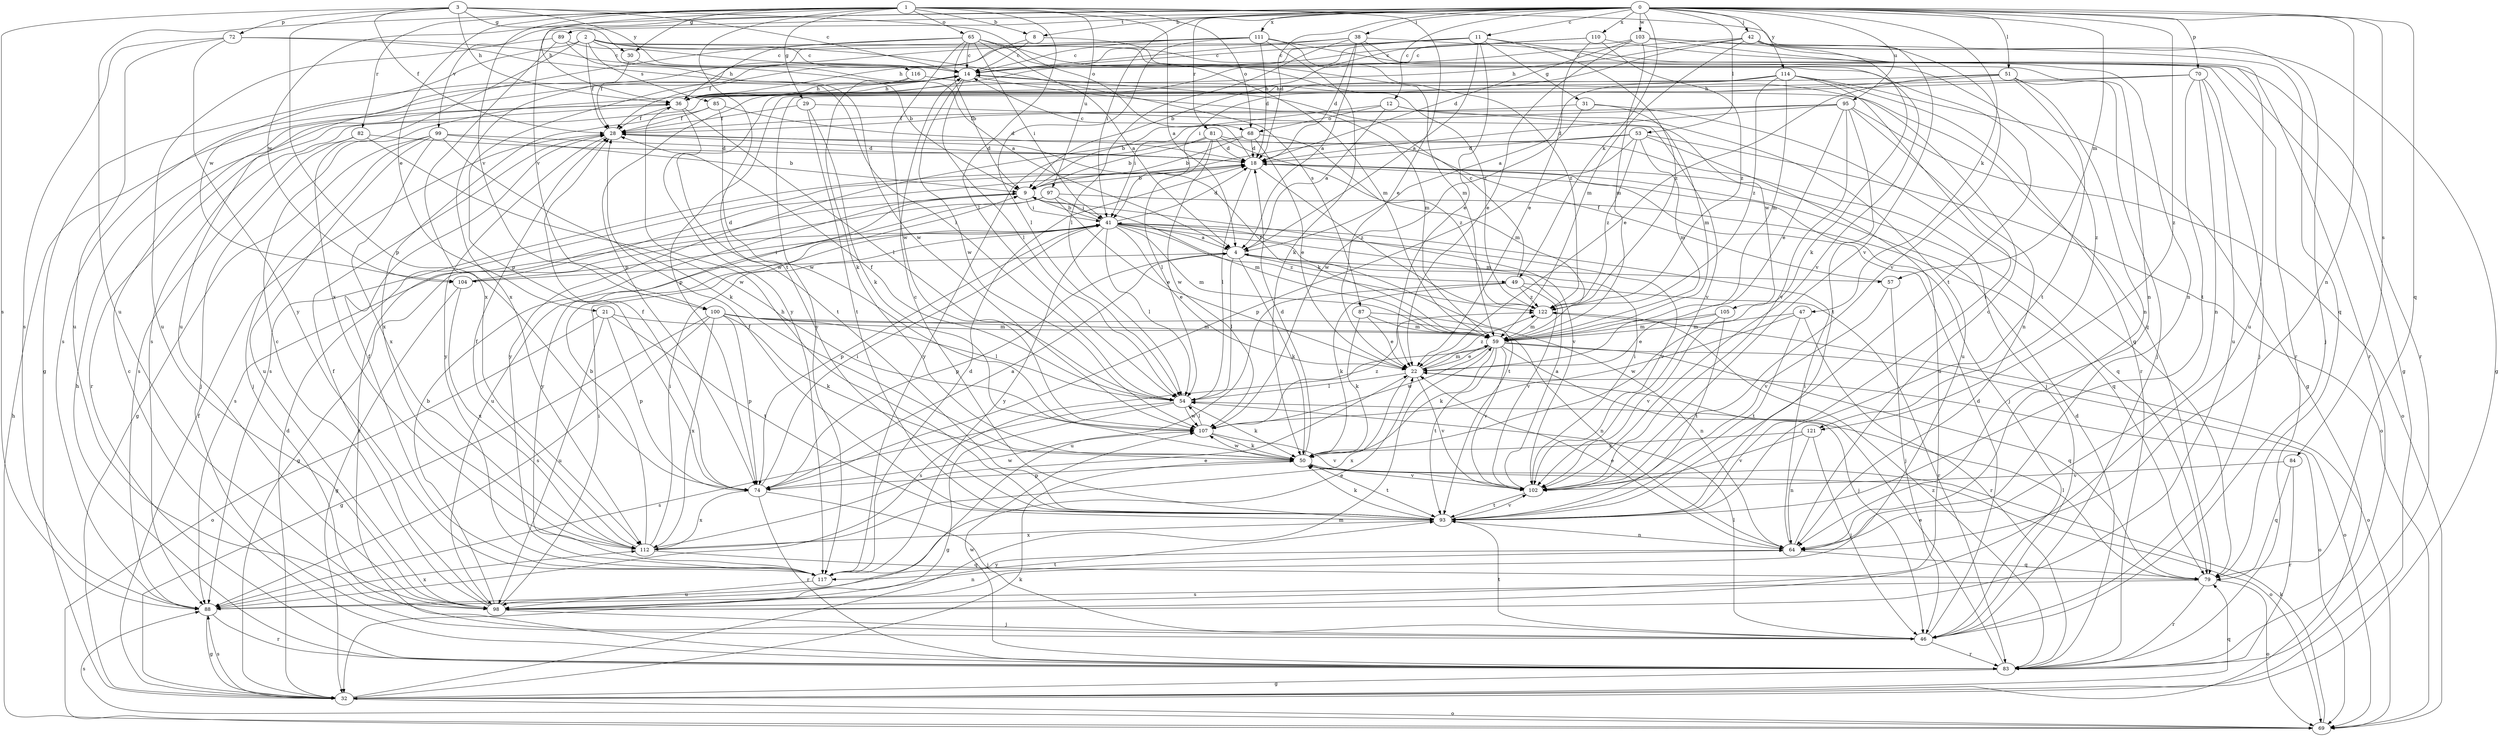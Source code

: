strict digraph  {
0;
1;
2;
3;
4;
8;
9;
11;
12;
14;
18;
21;
22;
28;
29;
30;
31;
32;
36;
38;
41;
42;
46;
47;
49;
50;
51;
53;
54;
57;
59;
64;
65;
68;
69;
70;
72;
74;
79;
81;
82;
83;
84;
85;
87;
88;
89;
93;
95;
97;
98;
99;
100;
102;
103;
104;
105;
107;
110;
111;
112;
114;
116;
117;
121;
122;
0 -> 8  [label=b];
0 -> 11  [label=c];
0 -> 12  [label=c];
0 -> 18  [label=d];
0 -> 38  [label=i];
0 -> 41  [label=i];
0 -> 42  [label=j];
0 -> 47  [label=k];
0 -> 49  [label=k];
0 -> 51  [label=l];
0 -> 53  [label=l];
0 -> 57  [label=m];
0 -> 64  [label=n];
0 -> 70  [label=p];
0 -> 79  [label=q];
0 -> 81  [label=r];
0 -> 84  [label=s];
0 -> 89  [label=t];
0 -> 95  [label=u];
0 -> 99  [label=v];
0 -> 100  [label=v];
0 -> 103  [label=w];
0 -> 104  [label=w];
0 -> 110  [label=x];
0 -> 111  [label=x];
0 -> 114  [label=y];
0 -> 121  [label=z];
1 -> 4  [label=a];
1 -> 8  [label=b];
1 -> 21  [label=e];
1 -> 22  [label=e];
1 -> 29  [label=g];
1 -> 30  [label=g];
1 -> 36  [label=h];
1 -> 54  [label=l];
1 -> 65  [label=o];
1 -> 68  [label=o];
1 -> 82  [label=r];
1 -> 93  [label=t];
1 -> 97  [label=u];
1 -> 98  [label=u];
1 -> 100  [label=v];
1 -> 102  [label=v];
2 -> 9  [label=b];
2 -> 14  [label=c];
2 -> 28  [label=f];
2 -> 85  [label=s];
2 -> 87  [label=s];
2 -> 102  [label=v];
2 -> 104  [label=w];
2 -> 112  [label=x];
2 -> 121  [label=z];
3 -> 14  [label=c];
3 -> 28  [label=f];
3 -> 30  [label=g];
3 -> 36  [label=h];
3 -> 68  [label=o];
3 -> 72  [label=p];
3 -> 74  [label=p];
3 -> 88  [label=s];
3 -> 116  [label=y];
4 -> 49  [label=k];
4 -> 50  [label=k];
4 -> 54  [label=l];
4 -> 57  [label=m];
4 -> 74  [label=p];
4 -> 104  [label=w];
8 -> 14  [label=c];
8 -> 36  [label=h];
8 -> 59  [label=m];
9 -> 41  [label=i];
9 -> 59  [label=m];
9 -> 83  [label=r];
9 -> 102  [label=v];
9 -> 117  [label=y];
11 -> 4  [label=a];
11 -> 14  [label=c];
11 -> 22  [label=e];
11 -> 28  [label=f];
11 -> 31  [label=g];
11 -> 64  [label=n];
11 -> 74  [label=p];
11 -> 117  [label=y];
11 -> 122  [label=z];
12 -> 4  [label=a];
12 -> 41  [label=i];
12 -> 68  [label=o];
12 -> 98  [label=u];
12 -> 105  [label=w];
14 -> 36  [label=h];
14 -> 54  [label=l];
14 -> 59  [label=m];
14 -> 88  [label=s];
14 -> 107  [label=w];
18 -> 9  [label=b];
18 -> 14  [label=c];
18 -> 46  [label=j];
18 -> 54  [label=l];
18 -> 79  [label=q];
18 -> 122  [label=z];
21 -> 59  [label=m];
21 -> 69  [label=o];
21 -> 74  [label=p];
21 -> 93  [label=t];
21 -> 98  [label=u];
22 -> 54  [label=l];
22 -> 59  [label=m];
22 -> 69  [label=o];
22 -> 102  [label=v];
22 -> 112  [label=x];
22 -> 122  [label=z];
28 -> 18  [label=d];
28 -> 117  [label=y];
29 -> 28  [label=f];
29 -> 50  [label=k];
29 -> 93  [label=t];
29 -> 102  [label=v];
30 -> 4  [label=a];
30 -> 28  [label=f];
31 -> 28  [label=f];
31 -> 59  [label=m];
31 -> 79  [label=q];
31 -> 107  [label=w];
32 -> 18  [label=d];
32 -> 28  [label=f];
32 -> 50  [label=k];
32 -> 59  [label=m];
32 -> 69  [label=o];
32 -> 79  [label=q];
32 -> 88  [label=s];
36 -> 28  [label=f];
36 -> 54  [label=l];
36 -> 83  [label=r];
36 -> 93  [label=t];
38 -> 4  [label=a];
38 -> 14  [label=c];
38 -> 18  [label=d];
38 -> 32  [label=g];
38 -> 54  [label=l];
38 -> 64  [label=n];
38 -> 74  [label=p];
38 -> 93  [label=t];
41 -> 4  [label=a];
41 -> 9  [label=b];
41 -> 18  [label=d];
41 -> 22  [label=e];
41 -> 32  [label=g];
41 -> 54  [label=l];
41 -> 59  [label=m];
41 -> 74  [label=p];
41 -> 93  [label=t];
41 -> 102  [label=v];
41 -> 117  [label=y];
41 -> 122  [label=z];
42 -> 14  [label=c];
42 -> 32  [label=g];
42 -> 36  [label=h];
42 -> 41  [label=i];
42 -> 46  [label=j];
42 -> 50  [label=k];
42 -> 59  [label=m];
42 -> 102  [label=v];
46 -> 18  [label=d];
46 -> 54  [label=l];
46 -> 83  [label=r];
46 -> 93  [label=t];
47 -> 59  [label=m];
47 -> 83  [label=r];
47 -> 93  [label=t];
47 -> 107  [label=w];
49 -> 14  [label=c];
49 -> 50  [label=k];
49 -> 83  [label=r];
49 -> 98  [label=u];
49 -> 102  [label=v];
49 -> 122  [label=z];
50 -> 18  [label=d];
50 -> 69  [label=o];
50 -> 74  [label=p];
50 -> 93  [label=t];
50 -> 102  [label=v];
50 -> 107  [label=w];
51 -> 22  [label=e];
51 -> 36  [label=h];
51 -> 46  [label=j];
51 -> 64  [label=n];
51 -> 93  [label=t];
51 -> 117  [label=y];
53 -> 18  [label=d];
53 -> 59  [label=m];
53 -> 69  [label=o];
53 -> 74  [label=p];
53 -> 88  [label=s];
53 -> 98  [label=u];
53 -> 122  [label=z];
54 -> 28  [label=f];
54 -> 32  [label=g];
54 -> 50  [label=k];
54 -> 88  [label=s];
54 -> 107  [label=w];
57 -> 28  [label=f];
57 -> 46  [label=j];
57 -> 102  [label=v];
59 -> 22  [label=e];
59 -> 28  [label=f];
59 -> 46  [label=j];
59 -> 50  [label=k];
59 -> 69  [label=o];
59 -> 79  [label=q];
59 -> 88  [label=s];
59 -> 93  [label=t];
59 -> 102  [label=v];
59 -> 107  [label=w];
64 -> 14  [label=c];
64 -> 22  [label=e];
64 -> 41  [label=i];
64 -> 79  [label=q];
64 -> 117  [label=y];
65 -> 4  [label=a];
65 -> 9  [label=b];
65 -> 14  [label=c];
65 -> 36  [label=h];
65 -> 41  [label=i];
65 -> 59  [label=m];
65 -> 98  [label=u];
65 -> 107  [label=w];
65 -> 122  [label=z];
68 -> 9  [label=b];
68 -> 18  [label=d];
68 -> 22  [label=e];
68 -> 117  [label=y];
68 -> 122  [label=z];
69 -> 36  [label=h];
69 -> 50  [label=k];
69 -> 88  [label=s];
70 -> 36  [label=h];
70 -> 46  [label=j];
70 -> 64  [label=n];
70 -> 88  [label=s];
70 -> 93  [label=t];
70 -> 98  [label=u];
72 -> 14  [label=c];
72 -> 54  [label=l];
72 -> 88  [label=s];
72 -> 98  [label=u];
72 -> 117  [label=y];
74 -> 4  [label=a];
74 -> 28  [label=f];
74 -> 41  [label=i];
74 -> 46  [label=j];
74 -> 83  [label=r];
74 -> 107  [label=w];
74 -> 112  [label=x];
79 -> 54  [label=l];
79 -> 69  [label=o];
79 -> 83  [label=r];
79 -> 88  [label=s];
81 -> 9  [label=b];
81 -> 18  [label=d];
81 -> 46  [label=j];
81 -> 54  [label=l];
81 -> 59  [label=m];
81 -> 107  [label=w];
81 -> 117  [label=y];
82 -> 18  [label=d];
82 -> 46  [label=j];
82 -> 88  [label=s];
82 -> 107  [label=w];
83 -> 14  [label=c];
83 -> 18  [label=d];
83 -> 22  [label=e];
83 -> 32  [label=g];
83 -> 36  [label=h];
83 -> 107  [label=w];
83 -> 122  [label=z];
84 -> 79  [label=q];
84 -> 83  [label=r];
84 -> 102  [label=v];
85 -> 18  [label=d];
85 -> 28  [label=f];
85 -> 107  [label=w];
85 -> 112  [label=x];
87 -> 22  [label=e];
87 -> 50  [label=k];
87 -> 59  [label=m];
87 -> 64  [label=n];
88 -> 32  [label=g];
88 -> 83  [label=r];
88 -> 93  [label=t];
88 -> 112  [label=x];
89 -> 14  [label=c];
89 -> 98  [label=u];
89 -> 107  [label=w];
89 -> 112  [label=x];
93 -> 14  [label=c];
93 -> 28  [label=f];
93 -> 36  [label=h];
93 -> 50  [label=k];
93 -> 64  [label=n];
93 -> 102  [label=v];
93 -> 112  [label=x];
95 -> 9  [label=b];
95 -> 18  [label=d];
95 -> 22  [label=e];
95 -> 28  [label=f];
95 -> 64  [label=n];
95 -> 69  [label=o];
95 -> 93  [label=t];
95 -> 102  [label=v];
97 -> 22  [label=e];
97 -> 41  [label=i];
97 -> 79  [label=q];
97 -> 88  [label=s];
97 -> 98  [label=u];
98 -> 9  [label=b];
98 -> 14  [label=c];
98 -> 28  [label=f];
98 -> 41  [label=i];
98 -> 46  [label=j];
98 -> 64  [label=n];
99 -> 9  [label=b];
99 -> 18  [label=d];
99 -> 32  [label=g];
99 -> 46  [label=j];
99 -> 50  [label=k];
99 -> 98  [label=u];
99 -> 112  [label=x];
100 -> 32  [label=g];
100 -> 50  [label=k];
100 -> 54  [label=l];
100 -> 59  [label=m];
100 -> 64  [label=n];
100 -> 74  [label=p];
100 -> 88  [label=s];
100 -> 112  [label=x];
102 -> 4  [label=a];
102 -> 41  [label=i];
102 -> 93  [label=t];
103 -> 14  [label=c];
103 -> 18  [label=d];
103 -> 22  [label=e];
103 -> 59  [label=m];
103 -> 79  [label=q];
103 -> 83  [label=r];
103 -> 98  [label=u];
104 -> 18  [label=d];
104 -> 32  [label=g];
104 -> 41  [label=i];
104 -> 112  [label=x];
105 -> 22  [label=e];
105 -> 59  [label=m];
105 -> 93  [label=t];
105 -> 102  [label=v];
107 -> 50  [label=k];
107 -> 54  [label=l];
107 -> 102  [label=v];
107 -> 122  [label=z];
110 -> 9  [label=b];
110 -> 14  [label=c];
110 -> 22  [label=e];
110 -> 83  [label=r];
110 -> 122  [label=z];
111 -> 14  [label=c];
111 -> 18  [label=d];
111 -> 32  [label=g];
111 -> 50  [label=k];
111 -> 54  [label=l];
111 -> 83  [label=r];
111 -> 112  [label=x];
111 -> 122  [label=z];
112 -> 9  [label=b];
112 -> 22  [label=e];
112 -> 28  [label=f];
112 -> 41  [label=i];
112 -> 79  [label=q];
114 -> 4  [label=a];
114 -> 32  [label=g];
114 -> 36  [label=h];
114 -> 59  [label=m];
114 -> 74  [label=p];
114 -> 83  [label=r];
114 -> 93  [label=t];
114 -> 122  [label=z];
116 -> 36  [label=h];
116 -> 50  [label=k];
116 -> 79  [label=q];
117 -> 18  [label=d];
117 -> 22  [label=e];
117 -> 28  [label=f];
117 -> 98  [label=u];
121 -> 46  [label=j];
121 -> 50  [label=k];
121 -> 64  [label=n];
121 -> 102  [label=v];
122 -> 59  [label=m];
122 -> 69  [label=o];
}
